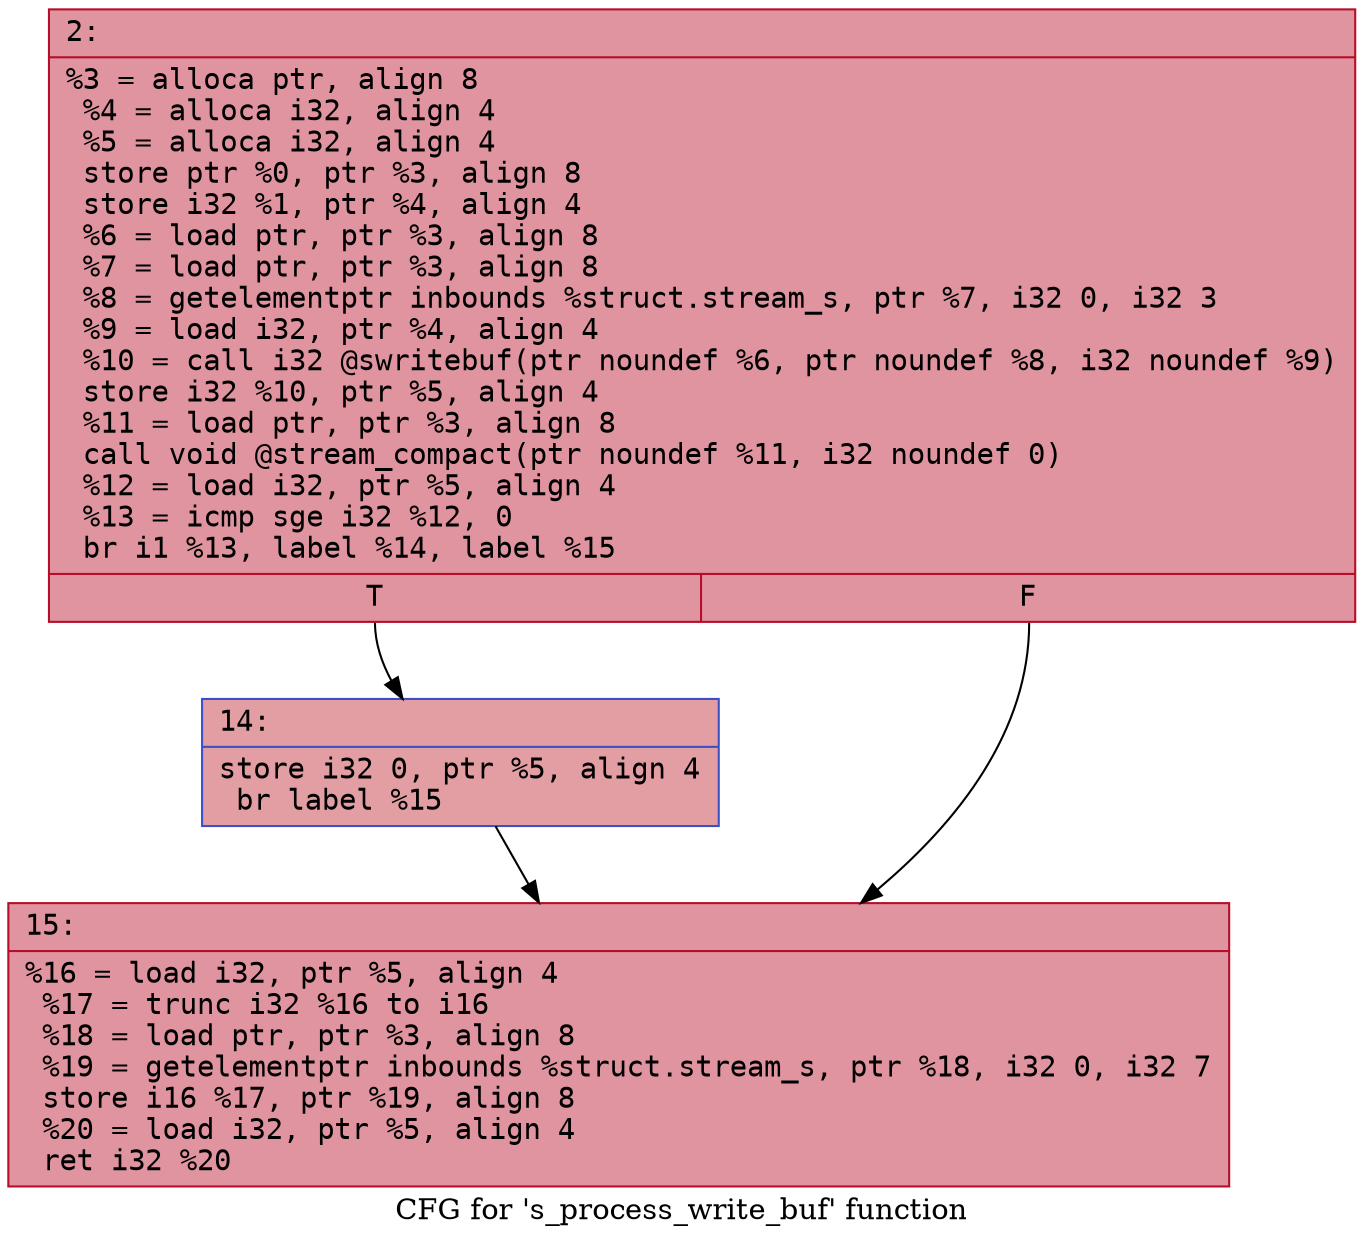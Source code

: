 digraph "CFG for 's_process_write_buf' function" {
	label="CFG for 's_process_write_buf' function";

	Node0x60000320f160 [shape=record,color="#b70d28ff", style=filled, fillcolor="#b70d2870" fontname="Courier",label="{2:\l|  %3 = alloca ptr, align 8\l  %4 = alloca i32, align 4\l  %5 = alloca i32, align 4\l  store ptr %0, ptr %3, align 8\l  store i32 %1, ptr %4, align 4\l  %6 = load ptr, ptr %3, align 8\l  %7 = load ptr, ptr %3, align 8\l  %8 = getelementptr inbounds %struct.stream_s, ptr %7, i32 0, i32 3\l  %9 = load i32, ptr %4, align 4\l  %10 = call i32 @swritebuf(ptr noundef %6, ptr noundef %8, i32 noundef %9)\l  store i32 %10, ptr %5, align 4\l  %11 = load ptr, ptr %3, align 8\l  call void @stream_compact(ptr noundef %11, i32 noundef 0)\l  %12 = load i32, ptr %5, align 4\l  %13 = icmp sge i32 %12, 0\l  br i1 %13, label %14, label %15\l|{<s0>T|<s1>F}}"];
	Node0x60000320f160:s0 -> Node0x60000320f1b0[tooltip="2 -> 14\nProbability 50.00%" ];
	Node0x60000320f160:s1 -> Node0x60000320f200[tooltip="2 -> 15\nProbability 50.00%" ];
	Node0x60000320f1b0 [shape=record,color="#3d50c3ff", style=filled, fillcolor="#be242e70" fontname="Courier",label="{14:\l|  store i32 0, ptr %5, align 4\l  br label %15\l}"];
	Node0x60000320f1b0 -> Node0x60000320f200[tooltip="14 -> 15\nProbability 100.00%" ];
	Node0x60000320f200 [shape=record,color="#b70d28ff", style=filled, fillcolor="#b70d2870" fontname="Courier",label="{15:\l|  %16 = load i32, ptr %5, align 4\l  %17 = trunc i32 %16 to i16\l  %18 = load ptr, ptr %3, align 8\l  %19 = getelementptr inbounds %struct.stream_s, ptr %18, i32 0, i32 7\l  store i16 %17, ptr %19, align 8\l  %20 = load i32, ptr %5, align 4\l  ret i32 %20\l}"];
}
